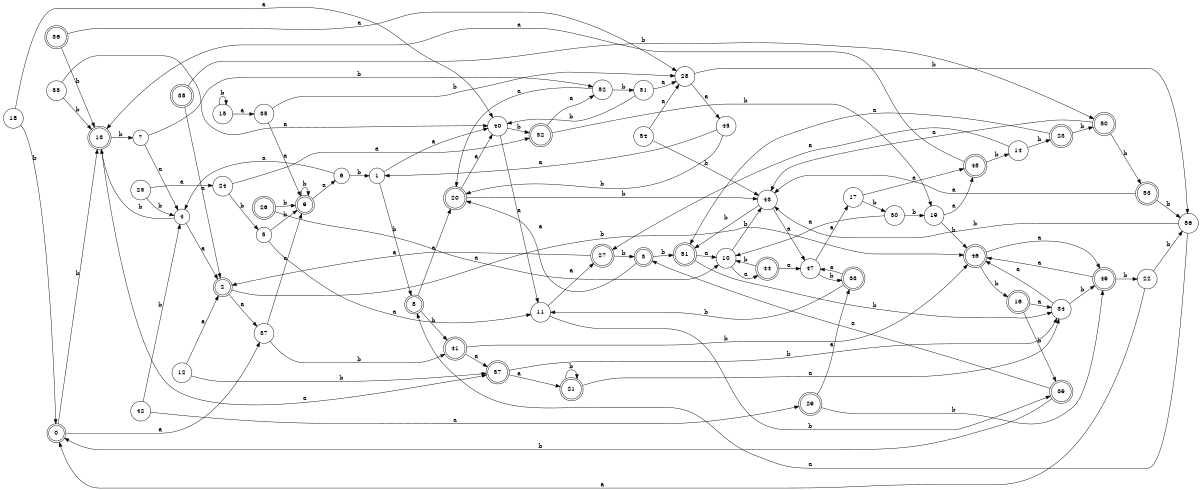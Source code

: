 digraph n47_3 {
__start0 [label="" shape="none"];

rankdir=LR;
size="8,5";

s0 [style="rounded,filled", color="black", fillcolor="white" shape="doublecircle", label="0"];
s1 [style="filled", color="black", fillcolor="white" shape="circle", label="1"];
s2 [style="rounded,filled", color="black", fillcolor="white" shape="doublecircle", label="2"];
s3 [style="rounded,filled", color="black", fillcolor="white" shape="doublecircle", label="3"];
s4 [style="filled", color="black", fillcolor="white" shape="circle", label="4"];
s5 [style="filled", color="black", fillcolor="white" shape="circle", label="5"];
s6 [style="filled", color="black", fillcolor="white" shape="circle", label="6"];
s7 [style="filled", color="black", fillcolor="white" shape="circle", label="7"];
s8 [style="rounded,filled", color="black", fillcolor="white" shape="doublecircle", label="8"];
s9 [style="rounded,filled", color="black", fillcolor="white" shape="doublecircle", label="9"];
s10 [style="filled", color="black", fillcolor="white" shape="circle", label="10"];
s11 [style="filled", color="black", fillcolor="white" shape="circle", label="11"];
s12 [style="filled", color="black", fillcolor="white" shape="circle", label="12"];
s13 [style="rounded,filled", color="black", fillcolor="white" shape="doublecircle", label="13"];
s14 [style="filled", color="black", fillcolor="white" shape="circle", label="14"];
s15 [style="filled", color="black", fillcolor="white" shape="circle", label="15"];
s16 [style="rounded,filled", color="black", fillcolor="white" shape="doublecircle", label="16"];
s17 [style="filled", color="black", fillcolor="white" shape="circle", label="17"];
s18 [style="filled", color="black", fillcolor="white" shape="circle", label="18"];
s19 [style="filled", color="black", fillcolor="white" shape="circle", label="19"];
s20 [style="rounded,filled", color="black", fillcolor="white" shape="doublecircle", label="20"];
s21 [style="rounded,filled", color="black", fillcolor="white" shape="doublecircle", label="21"];
s22 [style="filled", color="black", fillcolor="white" shape="circle", label="22"];
s23 [style="rounded,filled", color="black", fillcolor="white" shape="doublecircle", label="23"];
s24 [style="filled", color="black", fillcolor="white" shape="circle", label="24"];
s25 [style="filled", color="black", fillcolor="white" shape="circle", label="25"];
s26 [style="rounded,filled", color="black", fillcolor="white" shape="doublecircle", label="26"];
s27 [style="rounded,filled", color="black", fillcolor="white" shape="doublecircle", label="27"];
s28 [style="filled", color="black", fillcolor="white" shape="circle", label="28"];
s29 [style="rounded,filled", color="black", fillcolor="white" shape="doublecircle", label="29"];
s30 [style="filled", color="black", fillcolor="white" shape="circle", label="30"];
s31 [style="filled", color="black", fillcolor="white" shape="circle", label="31"];
s32 [style="rounded,filled", color="black", fillcolor="white" shape="doublecircle", label="32"];
s33 [style="rounded,filled", color="black", fillcolor="white" shape="doublecircle", label="33"];
s34 [style="filled", color="black", fillcolor="white" shape="circle", label="34"];
s35 [style="filled", color="black", fillcolor="white" shape="circle", label="35"];
s36 [style="rounded,filled", color="black", fillcolor="white" shape="doublecircle", label="36"];
s37 [style="filled", color="black", fillcolor="white" shape="circle", label="37"];
s38 [style="rounded,filled", color="black", fillcolor="white" shape="doublecircle", label="38"];
s39 [style="rounded,filled", color="black", fillcolor="white" shape="doublecircle", label="39"];
s40 [style="filled", color="black", fillcolor="white" shape="circle", label="40"];
s41 [style="rounded,filled", color="black", fillcolor="white" shape="doublecircle", label="41"];
s42 [style="filled", color="black", fillcolor="white" shape="circle", label="42"];
s43 [style="filled", color="black", fillcolor="white" shape="circle", label="43"];
s44 [style="rounded,filled", color="black", fillcolor="white" shape="doublecircle", label="44"];
s45 [style="filled", color="black", fillcolor="white" shape="circle", label="45"];
s46 [style="rounded,filled", color="black", fillcolor="white" shape="doublecircle", label="46"];
s47 [style="filled", color="black", fillcolor="white" shape="circle", label="47"];
s48 [style="rounded,filled", color="black", fillcolor="white" shape="doublecircle", label="48"];
s49 [style="rounded,filled", color="black", fillcolor="white" shape="doublecircle", label="49"];
s50 [style="rounded,filled", color="black", fillcolor="white" shape="doublecircle", label="50"];
s51 [style="rounded,filled", color="black", fillcolor="white" shape="doublecircle", label="51"];
s52 [style="filled", color="black", fillcolor="white" shape="circle", label="52"];
s53 [style="rounded,filled", color="black", fillcolor="white" shape="doublecircle", label="53"];
s54 [style="filled", color="black", fillcolor="white" shape="circle", label="54"];
s55 [style="filled", color="black", fillcolor="white" shape="circle", label="55"];
s56 [style="filled", color="black", fillcolor="white" shape="circle", label="56"];
s57 [style="rounded,filled", color="black", fillcolor="white" shape="doublecircle", label="57"];
s0 -> s37 [label="a"];
s0 -> s13 [label="b"];
s1 -> s40 [label="a"];
s1 -> s8 [label="b"];
s2 -> s37 [label="a"];
s2 -> s46 [label="b"];
s3 -> s20 [label="a"];
s3 -> s51 [label="b"];
s4 -> s2 [label="a"];
s4 -> s13 [label="b"];
s5 -> s11 [label="a"];
s5 -> s9 [label="b"];
s6 -> s4 [label="a"];
s6 -> s1 [label="b"];
s7 -> s4 [label="a"];
s7 -> s52 [label="b"];
s8 -> s20 [label="a"];
s8 -> s41 [label="b"];
s9 -> s6 [label="a"];
s9 -> s9 [label="b"];
s10 -> s44 [label="a"];
s10 -> s43 [label="b"];
s11 -> s27 [label="a"];
s11 -> s39 [label="b"];
s12 -> s2 [label="a"];
s12 -> s57 [label="b"];
s13 -> s57 [label="a"];
s13 -> s7 [label="b"];
s14 -> s27 [label="a"];
s14 -> s23 [label="b"];
s15 -> s35 [label="a"];
s15 -> s15 [label="b"];
s16 -> s34 [label="a"];
s16 -> s39 [label="b"];
s17 -> s48 [label="a"];
s17 -> s30 [label="b"];
s18 -> s40 [label="a"];
s18 -> s0 [label="b"];
s19 -> s48 [label="a"];
s19 -> s46 [label="b"];
s20 -> s40 [label="a"];
s20 -> s43 [label="b"];
s21 -> s34 [label="a"];
s21 -> s21 [label="b"];
s22 -> s0 [label="a"];
s22 -> s56 [label="b"];
s23 -> s51 [label="a"];
s23 -> s50 [label="b"];
s24 -> s32 [label="a"];
s24 -> s5 [label="b"];
s25 -> s24 [label="a"];
s25 -> s4 [label="b"];
s26 -> s10 [label="a"];
s26 -> s9 [label="b"];
s27 -> s2 [label="a"];
s27 -> s3 [label="b"];
s28 -> s45 [label="a"];
s28 -> s56 [label="b"];
s29 -> s33 [label="a"];
s29 -> s49 [label="b"];
s30 -> s10 [label="a"];
s30 -> s19 [label="b"];
s31 -> s28 [label="a"];
s31 -> s40 [label="b"];
s32 -> s52 [label="a"];
s32 -> s19 [label="b"];
s33 -> s47 [label="a"];
s33 -> s11 [label="b"];
s34 -> s46 [label="a"];
s34 -> s49 [label="b"];
s35 -> s9 [label="a"];
s35 -> s28 [label="b"];
s36 -> s28 [label="a"];
s36 -> s13 [label="b"];
s37 -> s9 [label="a"];
s37 -> s41 [label="b"];
s38 -> s2 [label="a"];
s38 -> s50 [label="b"];
s39 -> s3 [label="a"];
s39 -> s0 [label="b"];
s40 -> s11 [label="a"];
s40 -> s32 [label="b"];
s41 -> s57 [label="a"];
s41 -> s46 [label="b"];
s42 -> s29 [label="a"];
s42 -> s4 [label="b"];
s43 -> s47 [label="a"];
s43 -> s51 [label="b"];
s44 -> s47 [label="a"];
s44 -> s10 [label="b"];
s45 -> s1 [label="a"];
s45 -> s20 [label="b"];
s46 -> s49 [label="a"];
s46 -> s16 [label="b"];
s47 -> s17 [label="a"];
s47 -> s33 [label="b"];
s48 -> s13 [label="a"];
s48 -> s14 [label="b"];
s49 -> s46 [label="a"];
s49 -> s22 [label="b"];
s50 -> s43 [label="a"];
s50 -> s53 [label="b"];
s51 -> s10 [label="a"];
s51 -> s34 [label="b"];
s52 -> s20 [label="a"];
s52 -> s31 [label="b"];
s53 -> s43 [label="a"];
s53 -> s56 [label="b"];
s54 -> s28 [label="a"];
s54 -> s43 [label="b"];
s55 -> s40 [label="a"];
s55 -> s13 [label="b"];
s56 -> s8 [label="a"];
s56 -> s43 [label="b"];
s57 -> s21 [label="a"];
s57 -> s34 [label="b"];

}